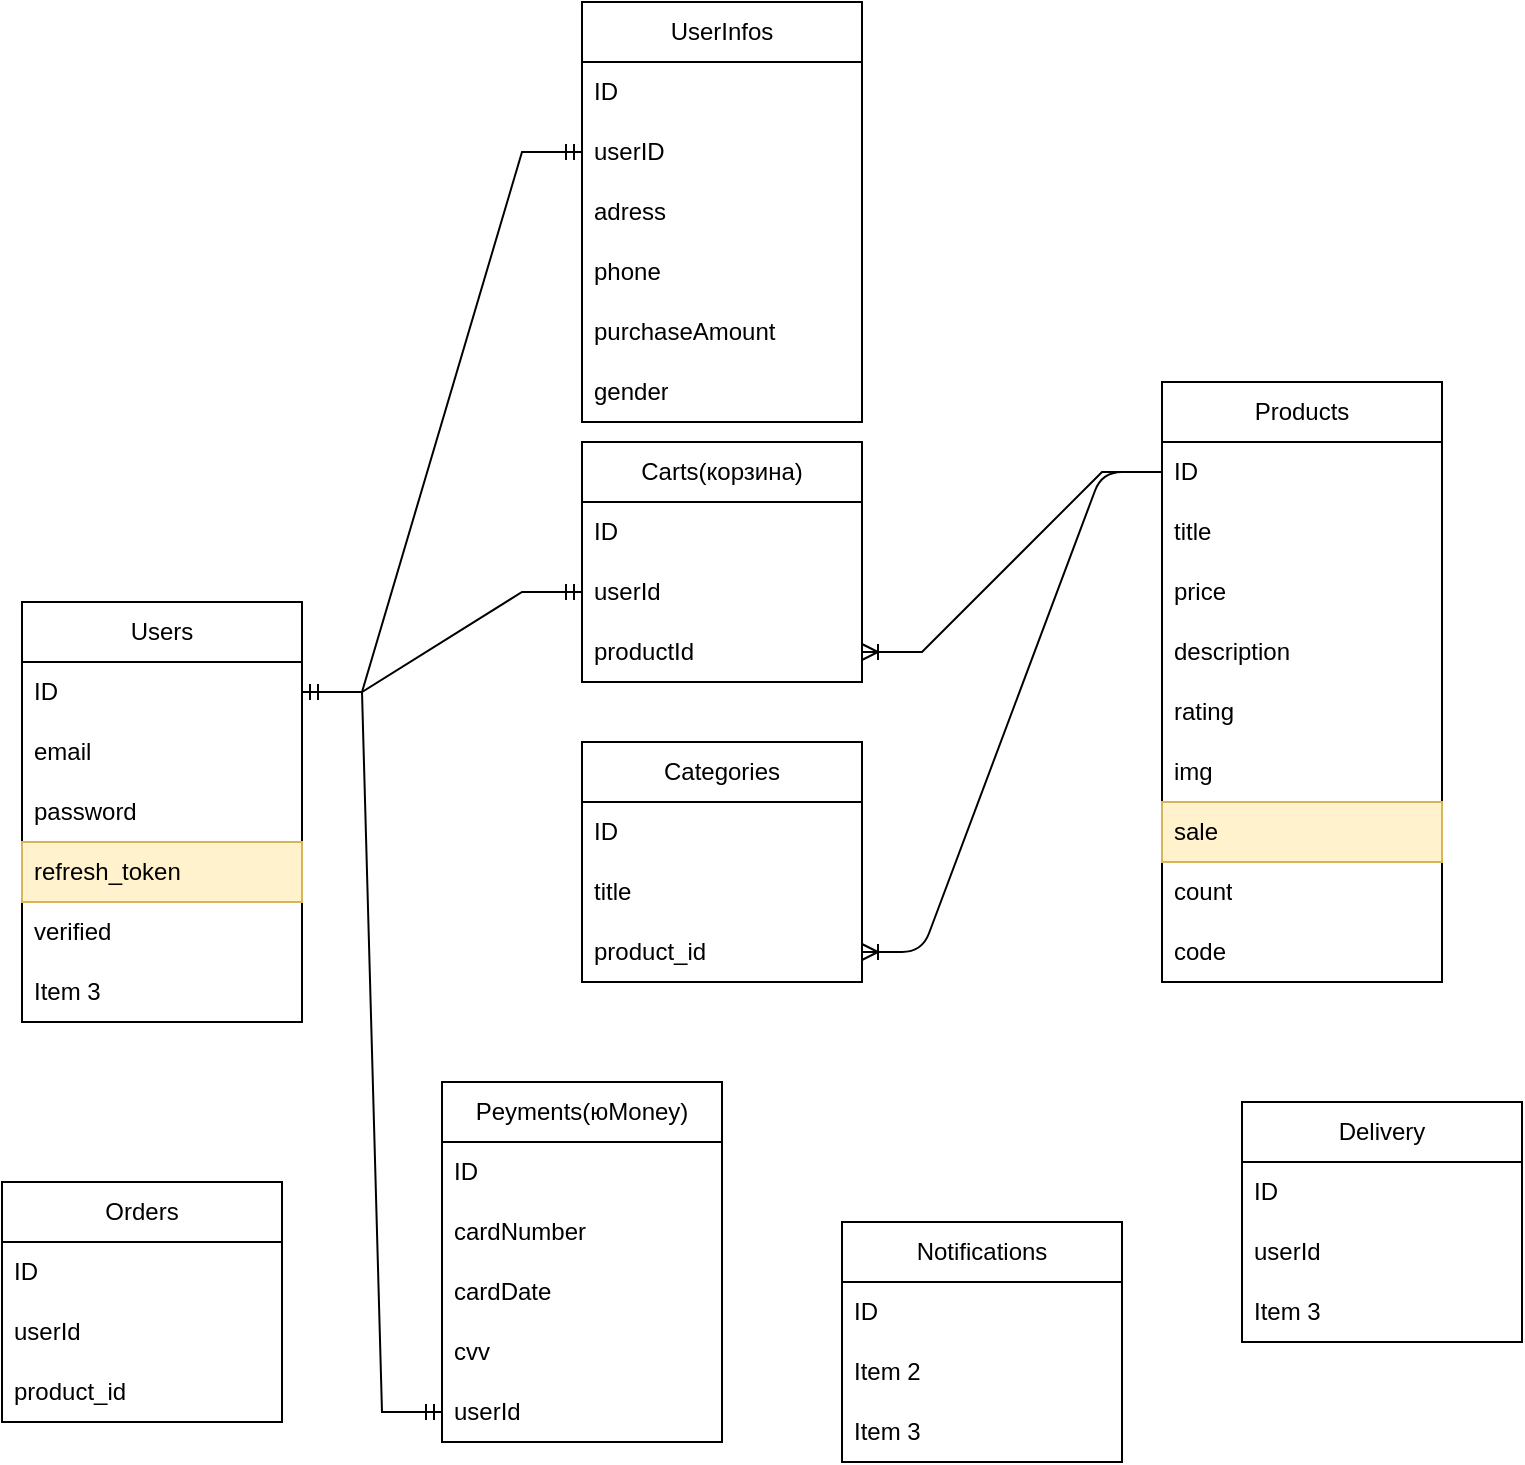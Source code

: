 <mxfile version="21.6.8" type="device">
  <diagram name="Страница — 1" id="XE1lxYM0PyigJVzQaXvK">
    <mxGraphModel dx="1026" dy="1872" grid="1" gridSize="10" guides="1" tooltips="1" connect="1" arrows="1" fold="1" page="1" pageScale="1" pageWidth="850" pageHeight="1100" math="0" shadow="0">
      <root>
        <mxCell id="0" />
        <mxCell id="1" parent="0" />
        <mxCell id="cFecBy5ZcskEBDsCwRbh-1" value="Users" style="swimlane;fontStyle=0;childLayout=stackLayout;horizontal=1;startSize=30;horizontalStack=0;resizeParent=1;resizeParentMax=0;resizeLast=0;collapsible=1;marginBottom=0;whiteSpace=wrap;html=1;" parent="1" vertex="1">
          <mxGeometry x="30" y="140" width="140" height="210" as="geometry" />
        </mxCell>
        <mxCell id="cFecBy5ZcskEBDsCwRbh-2" value="ID" style="text;strokeColor=none;fillColor=none;align=left;verticalAlign=middle;spacingLeft=4;spacingRight=4;overflow=hidden;points=[[0,0.5],[1,0.5]];portConstraint=eastwest;rotatable=0;whiteSpace=wrap;html=1;" parent="cFecBy5ZcskEBDsCwRbh-1" vertex="1">
          <mxGeometry y="30" width="140" height="30" as="geometry" />
        </mxCell>
        <mxCell id="cFecBy5ZcskEBDsCwRbh-3" value="email" style="text;strokeColor=none;fillColor=none;align=left;verticalAlign=middle;spacingLeft=4;spacingRight=4;overflow=hidden;points=[[0,0.5],[1,0.5]];portConstraint=eastwest;rotatable=0;whiteSpace=wrap;html=1;" parent="cFecBy5ZcskEBDsCwRbh-1" vertex="1">
          <mxGeometry y="60" width="140" height="30" as="geometry" />
        </mxCell>
        <mxCell id="cFecBy5ZcskEBDsCwRbh-4" value="password" style="text;strokeColor=none;fillColor=none;align=left;verticalAlign=middle;spacingLeft=4;spacingRight=4;overflow=hidden;points=[[0,0.5],[1,0.5]];portConstraint=eastwest;rotatable=0;whiteSpace=wrap;html=1;" parent="cFecBy5ZcskEBDsCwRbh-1" vertex="1">
          <mxGeometry y="90" width="140" height="30" as="geometry" />
        </mxCell>
        <mxCell id="cFecBy5ZcskEBDsCwRbh-33" value="refresh_token" style="text;strokeColor=#d6b656;fillColor=#fff2cc;align=left;verticalAlign=middle;spacingLeft=4;spacingRight=4;overflow=hidden;points=[[0,0.5],[1,0.5]];portConstraint=eastwest;rotatable=0;whiteSpace=wrap;html=1;" parent="cFecBy5ZcskEBDsCwRbh-1" vertex="1">
          <mxGeometry y="120" width="140" height="30" as="geometry" />
        </mxCell>
        <mxCell id="cFecBy5ZcskEBDsCwRbh-34" value="verified" style="text;strokeColor=none;fillColor=none;align=left;verticalAlign=middle;spacingLeft=4;spacingRight=4;overflow=hidden;points=[[0,0.5],[1,0.5]];portConstraint=eastwest;rotatable=0;whiteSpace=wrap;html=1;" parent="cFecBy5ZcskEBDsCwRbh-1" vertex="1">
          <mxGeometry y="150" width="140" height="30" as="geometry" />
        </mxCell>
        <mxCell id="cFecBy5ZcskEBDsCwRbh-35" value="Item 3" style="text;strokeColor=none;fillColor=none;align=left;verticalAlign=middle;spacingLeft=4;spacingRight=4;overflow=hidden;points=[[0,0.5],[1,0.5]];portConstraint=eastwest;rotatable=0;whiteSpace=wrap;html=1;" parent="cFecBy5ZcskEBDsCwRbh-1" vertex="1">
          <mxGeometry y="180" width="140" height="30" as="geometry" />
        </mxCell>
        <mxCell id="cFecBy5ZcskEBDsCwRbh-5" value="Products" style="swimlane;fontStyle=0;childLayout=stackLayout;horizontal=1;startSize=30;horizontalStack=0;resizeParent=1;resizeParentMax=0;resizeLast=0;collapsible=1;marginBottom=0;whiteSpace=wrap;html=1;" parent="1" vertex="1">
          <mxGeometry x="600" y="30" width="140" height="300" as="geometry" />
        </mxCell>
        <mxCell id="cFecBy5ZcskEBDsCwRbh-6" value="ID" style="text;strokeColor=none;fillColor=none;align=left;verticalAlign=middle;spacingLeft=4;spacingRight=4;overflow=hidden;points=[[0,0.5],[1,0.5]];portConstraint=eastwest;rotatable=0;whiteSpace=wrap;html=1;" parent="cFecBy5ZcskEBDsCwRbh-5" vertex="1">
          <mxGeometry y="30" width="140" height="30" as="geometry" />
        </mxCell>
        <mxCell id="cFecBy5ZcskEBDsCwRbh-7" value="title" style="text;strokeColor=none;fillColor=none;align=left;verticalAlign=middle;spacingLeft=4;spacingRight=4;overflow=hidden;points=[[0,0.5],[1,0.5]];portConstraint=eastwest;rotatable=0;whiteSpace=wrap;html=1;" parent="cFecBy5ZcskEBDsCwRbh-5" vertex="1">
          <mxGeometry y="60" width="140" height="30" as="geometry" />
        </mxCell>
        <mxCell id="cFecBy5ZcskEBDsCwRbh-8" value="price" style="text;strokeColor=none;fillColor=none;align=left;verticalAlign=middle;spacingLeft=4;spacingRight=4;overflow=hidden;points=[[0,0.5],[1,0.5]];portConstraint=eastwest;rotatable=0;whiteSpace=wrap;html=1;" parent="cFecBy5ZcskEBDsCwRbh-5" vertex="1">
          <mxGeometry y="90" width="140" height="30" as="geometry" />
        </mxCell>
        <mxCell id="cFecBy5ZcskEBDsCwRbh-36" value="description" style="text;strokeColor=none;fillColor=none;align=left;verticalAlign=middle;spacingLeft=4;spacingRight=4;overflow=hidden;points=[[0,0.5],[1,0.5]];portConstraint=eastwest;rotatable=0;whiteSpace=wrap;html=1;" parent="cFecBy5ZcskEBDsCwRbh-5" vertex="1">
          <mxGeometry y="120" width="140" height="30" as="geometry" />
        </mxCell>
        <mxCell id="cFecBy5ZcskEBDsCwRbh-37" value="rating" style="text;strokeColor=none;fillColor=none;align=left;verticalAlign=middle;spacingLeft=4;spacingRight=4;overflow=hidden;points=[[0,0.5],[1,0.5]];portConstraint=eastwest;rotatable=0;whiteSpace=wrap;html=1;" parent="cFecBy5ZcskEBDsCwRbh-5" vertex="1">
          <mxGeometry y="150" width="140" height="30" as="geometry" />
        </mxCell>
        <mxCell id="cFecBy5ZcskEBDsCwRbh-38" value="img" style="text;strokeColor=none;fillColor=none;align=left;verticalAlign=middle;spacingLeft=4;spacingRight=4;overflow=hidden;points=[[0,0.5],[1,0.5]];portConstraint=eastwest;rotatable=0;whiteSpace=wrap;html=1;" parent="cFecBy5ZcskEBDsCwRbh-5" vertex="1">
          <mxGeometry y="180" width="140" height="30" as="geometry" />
        </mxCell>
        <mxCell id="cFecBy5ZcskEBDsCwRbh-39" value="sale" style="text;strokeColor=#d6b656;fillColor=#fff2cc;align=left;verticalAlign=middle;spacingLeft=4;spacingRight=4;overflow=hidden;points=[[0,0.5],[1,0.5]];portConstraint=eastwest;rotatable=0;whiteSpace=wrap;html=1;" parent="cFecBy5ZcskEBDsCwRbh-5" vertex="1">
          <mxGeometry y="210" width="140" height="30" as="geometry" />
        </mxCell>
        <mxCell id="jWTnrtPc50WQfFZdn8w_-2" value="count" style="text;strokeColor=none;fillColor=none;align=left;verticalAlign=middle;spacingLeft=4;spacingRight=4;overflow=hidden;points=[[0,0.5],[1,0.5]];portConstraint=eastwest;rotatable=0;whiteSpace=wrap;html=1;" vertex="1" parent="cFecBy5ZcskEBDsCwRbh-5">
          <mxGeometry y="240" width="140" height="30" as="geometry" />
        </mxCell>
        <mxCell id="jWTnrtPc50WQfFZdn8w_-4" value="code" style="text;strokeColor=none;fillColor=none;align=left;verticalAlign=middle;spacingLeft=4;spacingRight=4;overflow=hidden;points=[[0,0.5],[1,0.5]];portConstraint=eastwest;rotatable=0;whiteSpace=wrap;html=1;" vertex="1" parent="cFecBy5ZcskEBDsCwRbh-5">
          <mxGeometry y="270" width="140" height="30" as="geometry" />
        </mxCell>
        <mxCell id="cFecBy5ZcskEBDsCwRbh-9" value="Categories" style="swimlane;fontStyle=0;childLayout=stackLayout;horizontal=1;startSize=30;horizontalStack=0;resizeParent=1;resizeParentMax=0;resizeLast=0;collapsible=1;marginBottom=0;whiteSpace=wrap;html=1;" parent="1" vertex="1">
          <mxGeometry x="310" y="210" width="140" height="120" as="geometry" />
        </mxCell>
        <mxCell id="cFecBy5ZcskEBDsCwRbh-10" value="ID" style="text;strokeColor=none;fillColor=none;align=left;verticalAlign=middle;spacingLeft=4;spacingRight=4;overflow=hidden;points=[[0,0.5],[1,0.5]];portConstraint=eastwest;rotatable=0;whiteSpace=wrap;html=1;" parent="cFecBy5ZcskEBDsCwRbh-9" vertex="1">
          <mxGeometry y="30" width="140" height="30" as="geometry" />
        </mxCell>
        <mxCell id="cFecBy5ZcskEBDsCwRbh-11" value="title" style="text;strokeColor=none;fillColor=none;align=left;verticalAlign=middle;spacingLeft=4;spacingRight=4;overflow=hidden;points=[[0,0.5],[1,0.5]];portConstraint=eastwest;rotatable=0;whiteSpace=wrap;html=1;" parent="cFecBy5ZcskEBDsCwRbh-9" vertex="1">
          <mxGeometry y="60" width="140" height="30" as="geometry" />
        </mxCell>
        <mxCell id="cFecBy5ZcskEBDsCwRbh-12" value="product_id" style="text;strokeColor=none;fillColor=none;align=left;verticalAlign=middle;spacingLeft=4;spacingRight=4;overflow=hidden;points=[[0,0.5],[1,0.5]];portConstraint=eastwest;rotatable=0;whiteSpace=wrap;html=1;" parent="cFecBy5ZcskEBDsCwRbh-9" vertex="1">
          <mxGeometry y="90" width="140" height="30" as="geometry" />
        </mxCell>
        <mxCell id="cFecBy5ZcskEBDsCwRbh-13" value="Carts(корзина)" style="swimlane;fontStyle=0;childLayout=stackLayout;horizontal=1;startSize=30;horizontalStack=0;resizeParent=1;resizeParentMax=0;resizeLast=0;collapsible=1;marginBottom=0;whiteSpace=wrap;html=1;" parent="1" vertex="1">
          <mxGeometry x="310" y="60" width="140" height="120" as="geometry" />
        </mxCell>
        <mxCell id="cFecBy5ZcskEBDsCwRbh-14" value="ID" style="text;strokeColor=none;fillColor=none;align=left;verticalAlign=middle;spacingLeft=4;spacingRight=4;overflow=hidden;points=[[0,0.5],[1,0.5]];portConstraint=eastwest;rotatable=0;whiteSpace=wrap;html=1;" parent="cFecBy5ZcskEBDsCwRbh-13" vertex="1">
          <mxGeometry y="30" width="140" height="30" as="geometry" />
        </mxCell>
        <mxCell id="cFecBy5ZcskEBDsCwRbh-15" value="userId" style="text;strokeColor=none;fillColor=none;align=left;verticalAlign=middle;spacingLeft=4;spacingRight=4;overflow=hidden;points=[[0,0.5],[1,0.5]];portConstraint=eastwest;rotatable=0;whiteSpace=wrap;html=1;" parent="cFecBy5ZcskEBDsCwRbh-13" vertex="1">
          <mxGeometry y="60" width="140" height="30" as="geometry" />
        </mxCell>
        <mxCell id="cFecBy5ZcskEBDsCwRbh-16" value="productId" style="text;strokeColor=none;fillColor=none;align=left;verticalAlign=middle;spacingLeft=4;spacingRight=4;overflow=hidden;points=[[0,0.5],[1,0.5]];portConstraint=eastwest;rotatable=0;whiteSpace=wrap;html=1;" parent="cFecBy5ZcskEBDsCwRbh-13" vertex="1">
          <mxGeometry y="90" width="140" height="30" as="geometry" />
        </mxCell>
        <mxCell id="cFecBy5ZcskEBDsCwRbh-17" value="Orders" style="swimlane;fontStyle=0;childLayout=stackLayout;horizontal=1;startSize=30;horizontalStack=0;resizeParent=1;resizeParentMax=0;resizeLast=0;collapsible=1;marginBottom=0;whiteSpace=wrap;html=1;" parent="1" vertex="1">
          <mxGeometry x="20" y="430" width="140" height="120" as="geometry" />
        </mxCell>
        <mxCell id="cFecBy5ZcskEBDsCwRbh-18" value="ID" style="text;strokeColor=none;fillColor=none;align=left;verticalAlign=middle;spacingLeft=4;spacingRight=4;overflow=hidden;points=[[0,0.5],[1,0.5]];portConstraint=eastwest;rotatable=0;whiteSpace=wrap;html=1;" parent="cFecBy5ZcskEBDsCwRbh-17" vertex="1">
          <mxGeometry y="30" width="140" height="30" as="geometry" />
        </mxCell>
        <mxCell id="cFecBy5ZcskEBDsCwRbh-19" value="userId" style="text;strokeColor=none;fillColor=none;align=left;verticalAlign=middle;spacingLeft=4;spacingRight=4;overflow=hidden;points=[[0,0.5],[1,0.5]];portConstraint=eastwest;rotatable=0;whiteSpace=wrap;html=1;" parent="cFecBy5ZcskEBDsCwRbh-17" vertex="1">
          <mxGeometry y="60" width="140" height="30" as="geometry" />
        </mxCell>
        <mxCell id="cFecBy5ZcskEBDsCwRbh-20" value="product_id" style="text;strokeColor=none;fillColor=none;align=left;verticalAlign=middle;spacingLeft=4;spacingRight=4;overflow=hidden;points=[[0,0.5],[1,0.5]];portConstraint=eastwest;rotatable=0;whiteSpace=wrap;html=1;" parent="cFecBy5ZcskEBDsCwRbh-17" vertex="1">
          <mxGeometry y="90" width="140" height="30" as="geometry" />
        </mxCell>
        <mxCell id="cFecBy5ZcskEBDsCwRbh-21" value="Peyments(юMoney)" style="swimlane;fontStyle=0;childLayout=stackLayout;horizontal=1;startSize=30;horizontalStack=0;resizeParent=1;resizeParentMax=0;resizeLast=0;collapsible=1;marginBottom=0;whiteSpace=wrap;html=1;" parent="1" vertex="1">
          <mxGeometry x="240" y="380" width="140" height="180" as="geometry" />
        </mxCell>
        <mxCell id="cFecBy5ZcskEBDsCwRbh-22" value="ID" style="text;strokeColor=none;fillColor=none;align=left;verticalAlign=middle;spacingLeft=4;spacingRight=4;overflow=hidden;points=[[0,0.5],[1,0.5]];portConstraint=eastwest;rotatable=0;whiteSpace=wrap;html=1;" parent="cFecBy5ZcskEBDsCwRbh-21" vertex="1">
          <mxGeometry y="30" width="140" height="30" as="geometry" />
        </mxCell>
        <mxCell id="cFecBy5ZcskEBDsCwRbh-23" value="cardNumber" style="text;strokeColor=none;fillColor=none;align=left;verticalAlign=middle;spacingLeft=4;spacingRight=4;overflow=hidden;points=[[0,0.5],[1,0.5]];portConstraint=eastwest;rotatable=0;whiteSpace=wrap;html=1;" parent="cFecBy5ZcskEBDsCwRbh-21" vertex="1">
          <mxGeometry y="60" width="140" height="30" as="geometry" />
        </mxCell>
        <mxCell id="cFecBy5ZcskEBDsCwRbh-24" value="cardDate" style="text;strokeColor=none;fillColor=none;align=left;verticalAlign=middle;spacingLeft=4;spacingRight=4;overflow=hidden;points=[[0,0.5],[1,0.5]];portConstraint=eastwest;rotatable=0;whiteSpace=wrap;html=1;" parent="cFecBy5ZcskEBDsCwRbh-21" vertex="1">
          <mxGeometry y="90" width="140" height="30" as="geometry" />
        </mxCell>
        <mxCell id="cFecBy5ZcskEBDsCwRbh-40" value="cvv" style="text;strokeColor=none;fillColor=none;align=left;verticalAlign=middle;spacingLeft=4;spacingRight=4;overflow=hidden;points=[[0,0.5],[1,0.5]];portConstraint=eastwest;rotatable=0;whiteSpace=wrap;html=1;" parent="cFecBy5ZcskEBDsCwRbh-21" vertex="1">
          <mxGeometry y="120" width="140" height="30" as="geometry" />
        </mxCell>
        <mxCell id="jWTnrtPc50WQfFZdn8w_-6" value="userId" style="text;strokeColor=none;fillColor=none;align=left;verticalAlign=middle;spacingLeft=4;spacingRight=4;overflow=hidden;points=[[0,0.5],[1,0.5]];portConstraint=eastwest;rotatable=0;whiteSpace=wrap;html=1;" vertex="1" parent="cFecBy5ZcskEBDsCwRbh-21">
          <mxGeometry y="150" width="140" height="30" as="geometry" />
        </mxCell>
        <mxCell id="cFecBy5ZcskEBDsCwRbh-25" value="Notifications" style="swimlane;fontStyle=0;childLayout=stackLayout;horizontal=1;startSize=30;horizontalStack=0;resizeParent=1;resizeParentMax=0;resizeLast=0;collapsible=1;marginBottom=0;whiteSpace=wrap;html=1;" parent="1" vertex="1">
          <mxGeometry x="440" y="450" width="140" height="120" as="geometry" />
        </mxCell>
        <mxCell id="cFecBy5ZcskEBDsCwRbh-26" value="ID" style="text;strokeColor=none;fillColor=none;align=left;verticalAlign=middle;spacingLeft=4;spacingRight=4;overflow=hidden;points=[[0,0.5],[1,0.5]];portConstraint=eastwest;rotatable=0;whiteSpace=wrap;html=1;" parent="cFecBy5ZcskEBDsCwRbh-25" vertex="1">
          <mxGeometry y="30" width="140" height="30" as="geometry" />
        </mxCell>
        <mxCell id="cFecBy5ZcskEBDsCwRbh-27" value="Item 2" style="text;strokeColor=none;fillColor=none;align=left;verticalAlign=middle;spacingLeft=4;spacingRight=4;overflow=hidden;points=[[0,0.5],[1,0.5]];portConstraint=eastwest;rotatable=0;whiteSpace=wrap;html=1;" parent="cFecBy5ZcskEBDsCwRbh-25" vertex="1">
          <mxGeometry y="60" width="140" height="30" as="geometry" />
        </mxCell>
        <mxCell id="cFecBy5ZcskEBDsCwRbh-28" value="Item 3" style="text;strokeColor=none;fillColor=none;align=left;verticalAlign=middle;spacingLeft=4;spacingRight=4;overflow=hidden;points=[[0,0.5],[1,0.5]];portConstraint=eastwest;rotatable=0;whiteSpace=wrap;html=1;" parent="cFecBy5ZcskEBDsCwRbh-25" vertex="1">
          <mxGeometry y="90" width="140" height="30" as="geometry" />
        </mxCell>
        <mxCell id="cFecBy5ZcskEBDsCwRbh-29" value="Delivery" style="swimlane;fontStyle=0;childLayout=stackLayout;horizontal=1;startSize=30;horizontalStack=0;resizeParent=1;resizeParentMax=0;resizeLast=0;collapsible=1;marginBottom=0;whiteSpace=wrap;html=1;" parent="1" vertex="1">
          <mxGeometry x="640" y="390" width="140" height="120" as="geometry" />
        </mxCell>
        <mxCell id="cFecBy5ZcskEBDsCwRbh-30" value="ID" style="text;strokeColor=none;fillColor=none;align=left;verticalAlign=middle;spacingLeft=4;spacingRight=4;overflow=hidden;points=[[0,0.5],[1,0.5]];portConstraint=eastwest;rotatable=0;whiteSpace=wrap;html=1;" parent="cFecBy5ZcskEBDsCwRbh-29" vertex="1">
          <mxGeometry y="30" width="140" height="30" as="geometry" />
        </mxCell>
        <mxCell id="cFecBy5ZcskEBDsCwRbh-31" value="userId" style="text;strokeColor=none;fillColor=none;align=left;verticalAlign=middle;spacingLeft=4;spacingRight=4;overflow=hidden;points=[[0,0.5],[1,0.5]];portConstraint=eastwest;rotatable=0;whiteSpace=wrap;html=1;" parent="cFecBy5ZcskEBDsCwRbh-29" vertex="1">
          <mxGeometry y="60" width="140" height="30" as="geometry" />
        </mxCell>
        <mxCell id="cFecBy5ZcskEBDsCwRbh-32" value="Item 3" style="text;strokeColor=none;fillColor=none;align=left;verticalAlign=middle;spacingLeft=4;spacingRight=4;overflow=hidden;points=[[0,0.5],[1,0.5]];portConstraint=eastwest;rotatable=0;whiteSpace=wrap;html=1;" parent="cFecBy5ZcskEBDsCwRbh-29" vertex="1">
          <mxGeometry y="90" width="140" height="30" as="geometry" />
        </mxCell>
        <mxCell id="jWTnrtPc50WQfFZdn8w_-1" value="" style="edgeStyle=entityRelationEdgeStyle;fontSize=12;html=1;endArrow=ERmandOne;startArrow=ERmandOne;rounded=0;" edge="1" parent="1" source="cFecBy5ZcskEBDsCwRbh-2" target="cFecBy5ZcskEBDsCwRbh-15">
          <mxGeometry width="100" height="100" relative="1" as="geometry">
            <mxPoint x="250" y="295" as="sourcePoint" />
            <mxPoint x="350" y="195" as="targetPoint" />
          </mxGeometry>
        </mxCell>
        <mxCell id="jWTnrtPc50WQfFZdn8w_-3" value="" style="edgeStyle=entityRelationEdgeStyle;fontSize=12;html=1;endArrow=ERoneToMany;rounded=0;" edge="1" parent="1" source="cFecBy5ZcskEBDsCwRbh-6" target="cFecBy5ZcskEBDsCwRbh-16">
          <mxGeometry width="100" height="100" relative="1" as="geometry">
            <mxPoint x="450" y="350" as="sourcePoint" />
            <mxPoint x="550" y="250" as="targetPoint" />
          </mxGeometry>
        </mxCell>
        <mxCell id="jWTnrtPc50WQfFZdn8w_-5" value="" style="edgeStyle=entityRelationEdgeStyle;fontSize=12;html=1;endArrow=ERoneToMany;rounded=1;" edge="1" parent="1" source="cFecBy5ZcskEBDsCwRbh-6" target="cFecBy5ZcskEBDsCwRbh-12">
          <mxGeometry width="100" height="100" relative="1" as="geometry">
            <mxPoint x="380" y="470" as="sourcePoint" />
            <mxPoint x="480" y="370" as="targetPoint" />
          </mxGeometry>
        </mxCell>
        <mxCell id="jWTnrtPc50WQfFZdn8w_-7" value="" style="edgeStyle=entityRelationEdgeStyle;fontSize=12;html=1;endArrow=ERmandOne;startArrow=ERmandOne;rounded=0;" edge="1" parent="1" source="cFecBy5ZcskEBDsCwRbh-2" target="jWTnrtPc50WQfFZdn8w_-6">
          <mxGeometry width="100" height="100" relative="1" as="geometry">
            <mxPoint x="380" y="470" as="sourcePoint" />
            <mxPoint x="480" y="370" as="targetPoint" />
          </mxGeometry>
        </mxCell>
        <mxCell id="jWTnrtPc50WQfFZdn8w_-8" value="UserInfos" style="swimlane;fontStyle=0;childLayout=stackLayout;horizontal=1;startSize=30;horizontalStack=0;resizeParent=1;resizeParentMax=0;resizeLast=0;collapsible=1;marginBottom=0;whiteSpace=wrap;html=1;" vertex="1" parent="1">
          <mxGeometry x="310" y="-160" width="140" height="210" as="geometry" />
        </mxCell>
        <mxCell id="jWTnrtPc50WQfFZdn8w_-9" value="ID" style="text;strokeColor=none;fillColor=none;align=left;verticalAlign=middle;spacingLeft=4;spacingRight=4;overflow=hidden;points=[[0,0.5],[1,0.5]];portConstraint=eastwest;rotatable=0;whiteSpace=wrap;html=1;" vertex="1" parent="jWTnrtPc50WQfFZdn8w_-8">
          <mxGeometry y="30" width="140" height="30" as="geometry" />
        </mxCell>
        <mxCell id="jWTnrtPc50WQfFZdn8w_-10" value="userID" style="text;strokeColor=none;fillColor=none;align=left;verticalAlign=middle;spacingLeft=4;spacingRight=4;overflow=hidden;points=[[0,0.5],[1,0.5]];portConstraint=eastwest;rotatable=0;whiteSpace=wrap;html=1;" vertex="1" parent="jWTnrtPc50WQfFZdn8w_-8">
          <mxGeometry y="60" width="140" height="30" as="geometry" />
        </mxCell>
        <mxCell id="jWTnrtPc50WQfFZdn8w_-11" value="adress" style="text;strokeColor=none;fillColor=none;align=left;verticalAlign=middle;spacingLeft=4;spacingRight=4;overflow=hidden;points=[[0,0.5],[1,0.5]];portConstraint=eastwest;rotatable=0;whiteSpace=wrap;html=1;" vertex="1" parent="jWTnrtPc50WQfFZdn8w_-8">
          <mxGeometry y="90" width="140" height="30" as="geometry" />
        </mxCell>
        <mxCell id="jWTnrtPc50WQfFZdn8w_-12" value="phone" style="text;strokeColor=none;fillColor=none;align=left;verticalAlign=middle;spacingLeft=4;spacingRight=4;overflow=hidden;points=[[0,0.5],[1,0.5]];portConstraint=eastwest;rotatable=0;whiteSpace=wrap;html=1;" vertex="1" parent="jWTnrtPc50WQfFZdn8w_-8">
          <mxGeometry y="120" width="140" height="30" as="geometry" />
        </mxCell>
        <mxCell id="jWTnrtPc50WQfFZdn8w_-14" value="purchaseAmount" style="text;strokeColor=none;fillColor=none;align=left;verticalAlign=middle;spacingLeft=4;spacingRight=4;overflow=hidden;points=[[0,0.5],[1,0.5]];portConstraint=eastwest;rotatable=0;whiteSpace=wrap;html=1;" vertex="1" parent="jWTnrtPc50WQfFZdn8w_-8">
          <mxGeometry y="150" width="140" height="30" as="geometry" />
        </mxCell>
        <mxCell id="jWTnrtPc50WQfFZdn8w_-15" value="gender" style="text;strokeColor=none;fillColor=none;align=left;verticalAlign=middle;spacingLeft=4;spacingRight=4;overflow=hidden;points=[[0,0.5],[1,0.5]];portConstraint=eastwest;rotatable=0;whiteSpace=wrap;html=1;" vertex="1" parent="jWTnrtPc50WQfFZdn8w_-8">
          <mxGeometry y="180" width="140" height="30" as="geometry" />
        </mxCell>
        <mxCell id="jWTnrtPc50WQfFZdn8w_-17" value="" style="edgeStyle=entityRelationEdgeStyle;fontSize=12;html=1;endArrow=ERmandOne;startArrow=ERmandOne;rounded=0;" edge="1" parent="1" source="cFecBy5ZcskEBDsCwRbh-2" target="jWTnrtPc50WQfFZdn8w_-10">
          <mxGeometry width="100" height="100" relative="1" as="geometry">
            <mxPoint x="180" y="195" as="sourcePoint" />
            <mxPoint x="320" y="145" as="targetPoint" />
          </mxGeometry>
        </mxCell>
      </root>
    </mxGraphModel>
  </diagram>
</mxfile>
